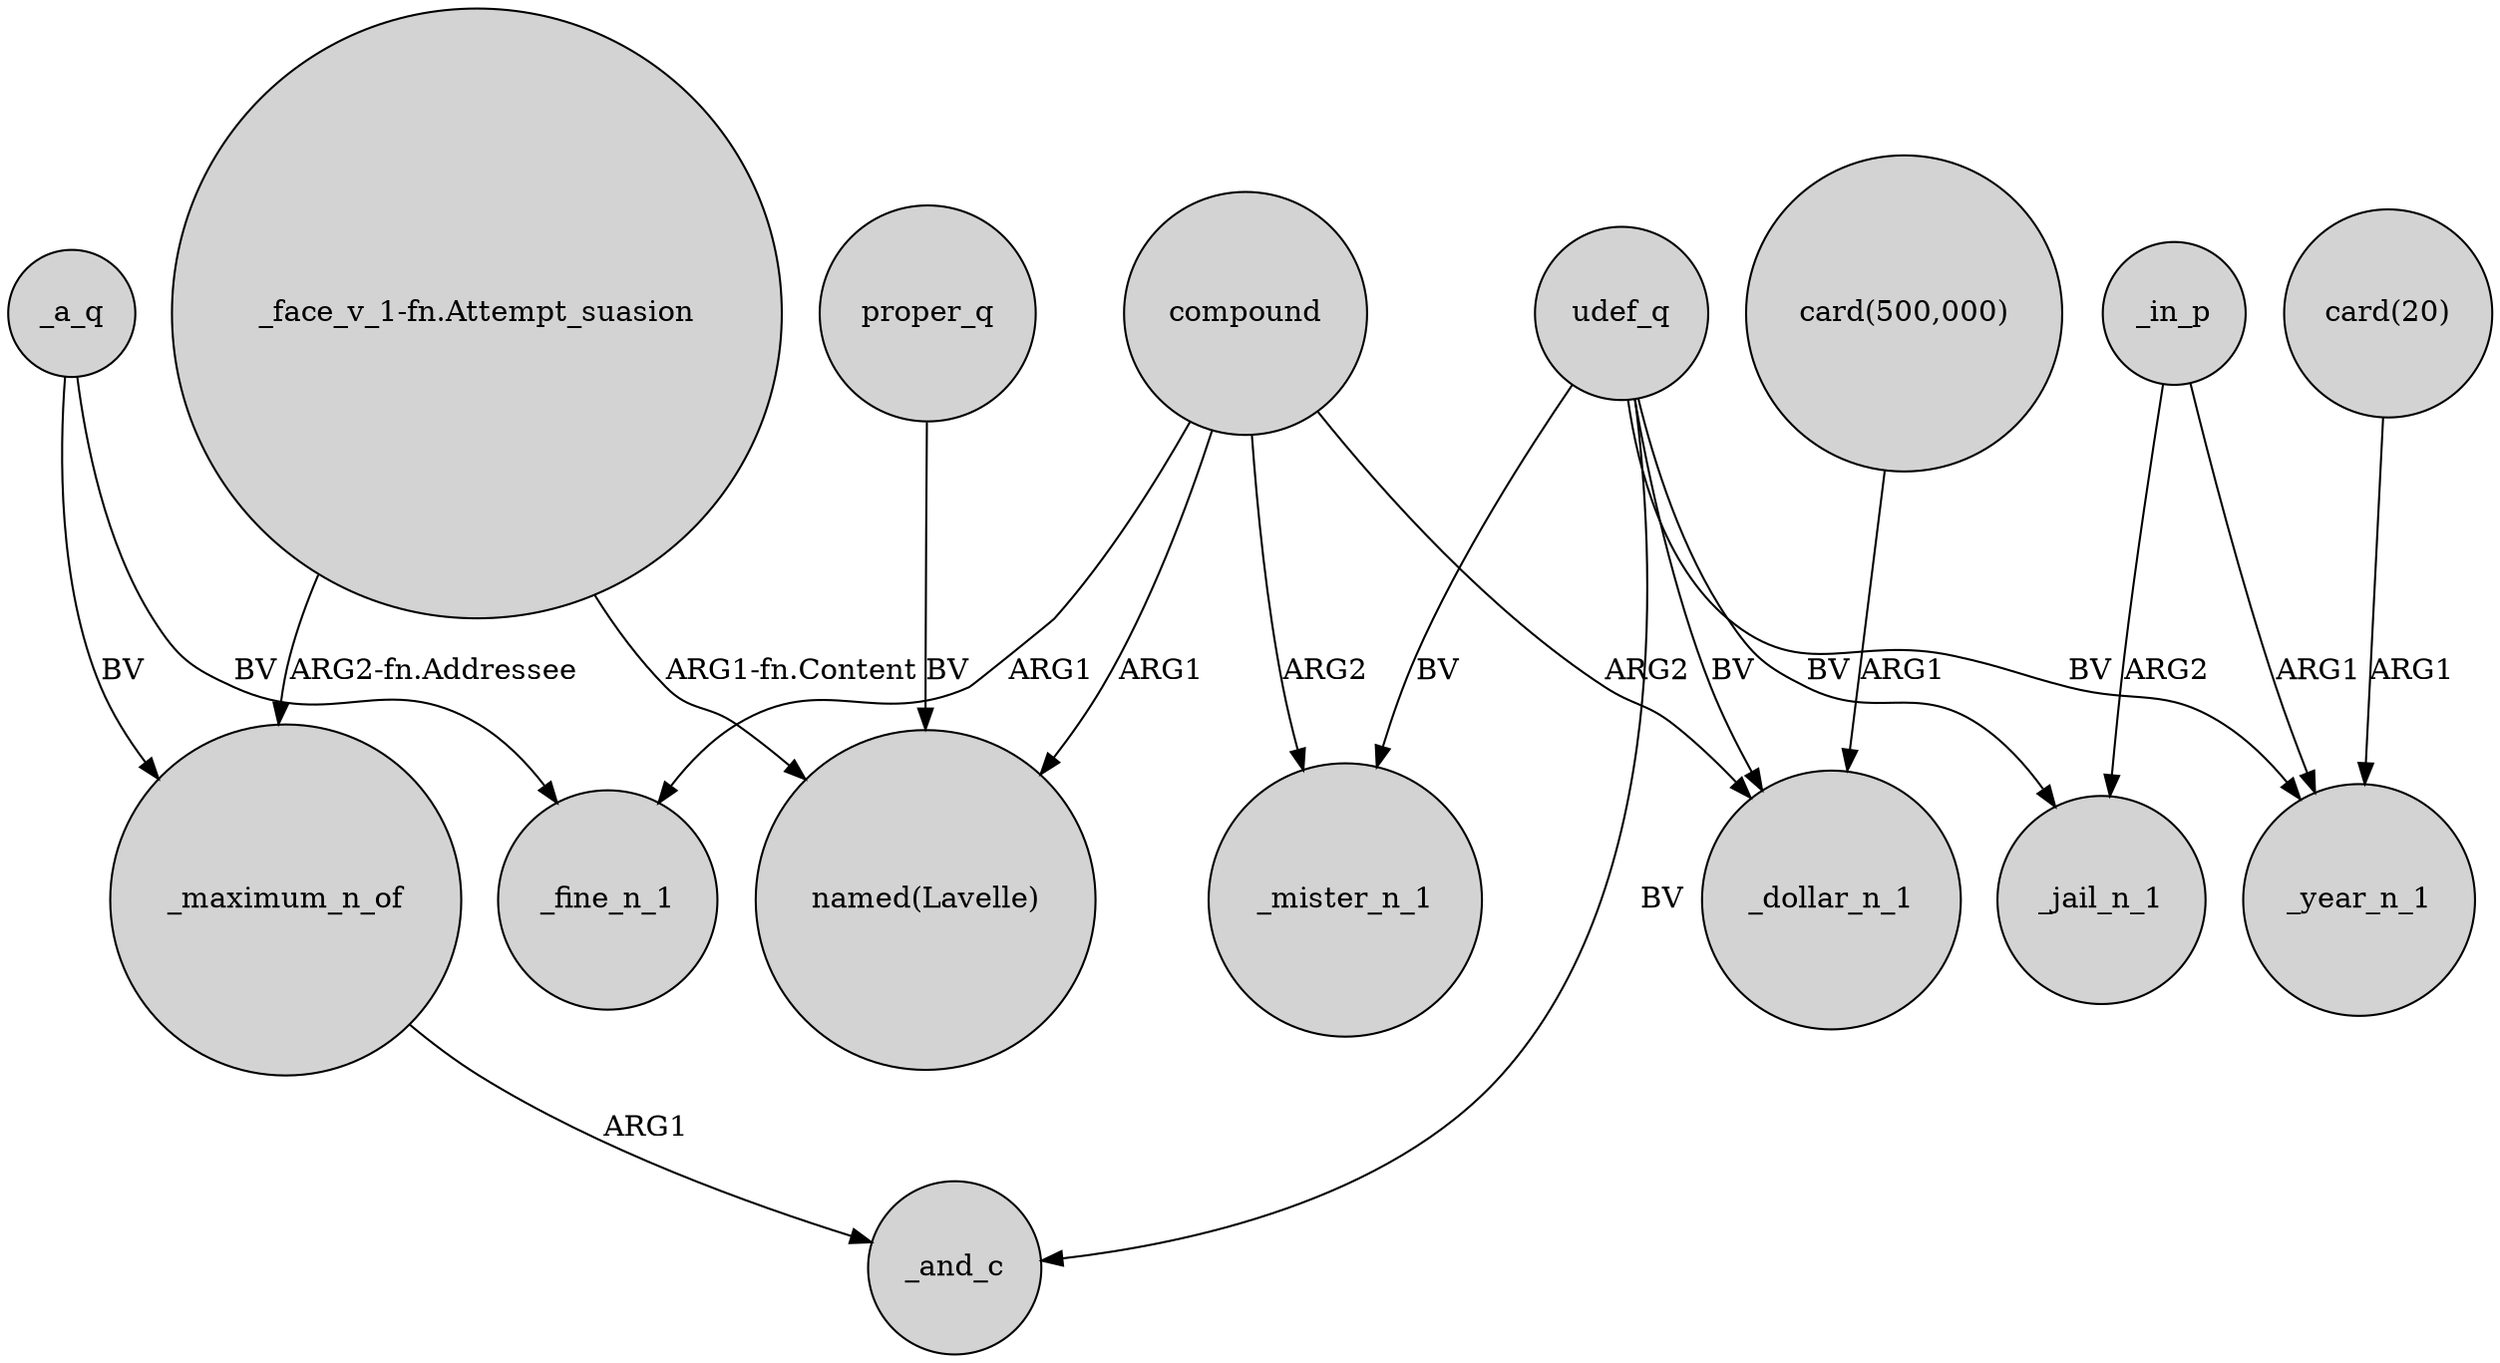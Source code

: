 digraph {
	node [shape=circle style=filled]
	compound -> _mister_n_1 [label=ARG2]
	_maximum_n_of -> _and_c [label=ARG1]
	_a_q -> _maximum_n_of [label=BV]
	_in_p -> _year_n_1 [label=ARG1]
	compound -> _dollar_n_1 [label=ARG2]
	udef_q -> _and_c [label=BV]
	udef_q -> _mister_n_1 [label=BV]
	_a_q -> _fine_n_1 [label=BV]
	compound -> _fine_n_1 [label=ARG1]
	"card(20)" -> _year_n_1 [label=ARG1]
	compound -> "named(Lavelle)" [label=ARG1]
	udef_q -> _dollar_n_1 [label=BV]
	udef_q -> _jail_n_1 [label=BV]
	"card(500,000)" -> _dollar_n_1 [label=ARG1]
	udef_q -> _year_n_1 [label=BV]
	"_face_v_1-fn.Attempt_suasion" -> _maximum_n_of [label="ARG2-fn.Addressee"]
	"_face_v_1-fn.Attempt_suasion" -> "named(Lavelle)" [label="ARG1-fn.Content"]
	proper_q -> "named(Lavelle)" [label=BV]
	_in_p -> _jail_n_1 [label=ARG2]
}
